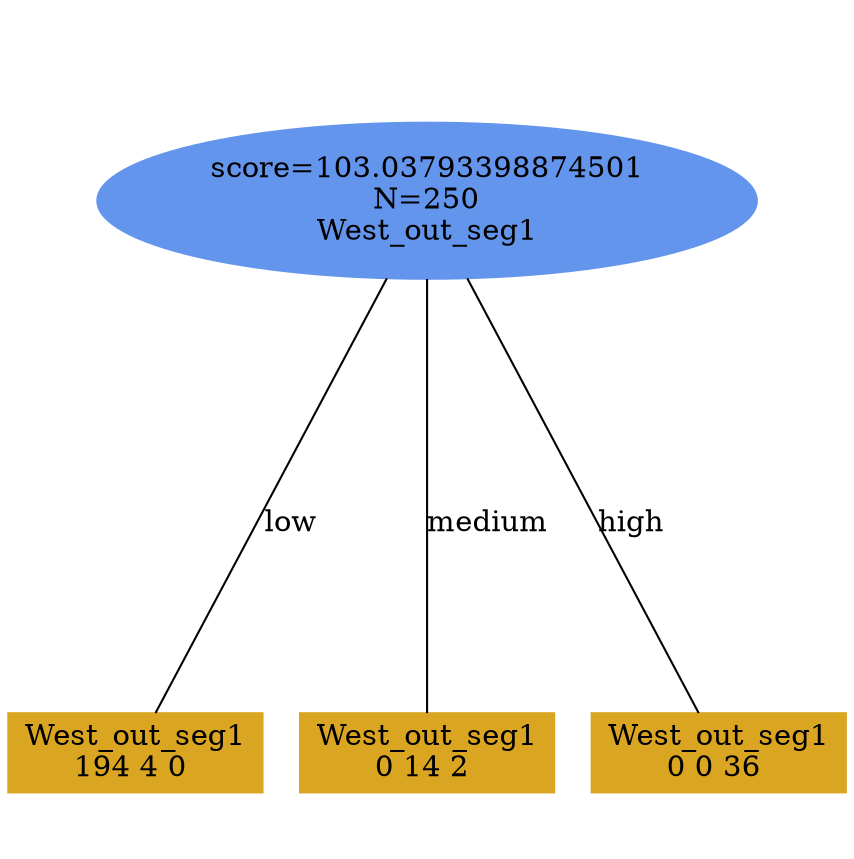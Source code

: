digraph "DD" {
size = "7.5,10"
ratio=1.0;
center = true;
edge [dir = none];
{ rank = same; node [shape=ellipse, style=filled, color=cornflowerblue];"4066" [label="score=103.03793398874501\nN=250\nWest_out_seg1"];}
{ rank = same; node [shape=box, style=filled, color=goldenrod];"4067" [label="West_out_seg1\n194 4 0 "];}
{ rank = same; node [shape=box, style=filled, color=goldenrod];"4068" [label="West_out_seg1\n0 14 2 "];}
{ rank = same; node [shape=box, style=filled, color=goldenrod];"4069" [label="West_out_seg1\n0 0 36 "];}
"4066" -> "4067" [label = "low"];
"4066" -> "4068" [label = "medium"];
"4066" -> "4069" [label = "high"];

}